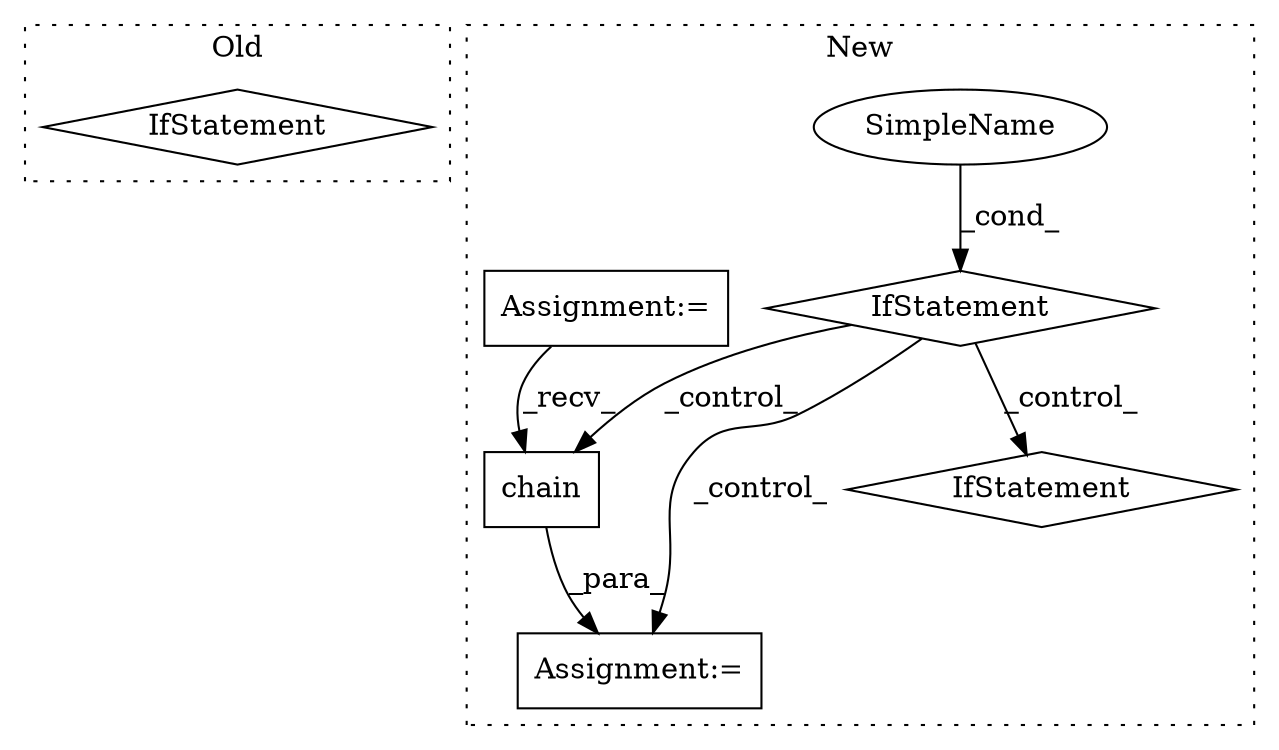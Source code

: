 digraph G {
subgraph cluster0 {
1 [label="IfStatement" a="25" s="4476,4499" l="4,2" shape="diamond"];
label = "Old";
style="dotted";
}
subgraph cluster1 {
2 [label="chain" a="32" s="4818,4843" l="6,1" shape="box"];
3 [label="Assignment:=" a="7" s="4807" l="1" shape="box"];
4 [label="SimpleName" a="42" s="" l="" shape="ellipse"];
5 [label="IfStatement" a="25" s="4561,4584" l="4,2" shape="diamond"];
6 [label="Assignment:=" a="7" s="4534" l="9" shape="box"];
7 [label="IfStatement" a="25" s="4596,4623" l="4,2" shape="diamond"];
label = "New";
style="dotted";
}
2 -> 3 [label="_para_"];
4 -> 5 [label="_cond_"];
5 -> 3 [label="_control_"];
5 -> 2 [label="_control_"];
5 -> 7 [label="_control_"];
6 -> 2 [label="_recv_"];
}